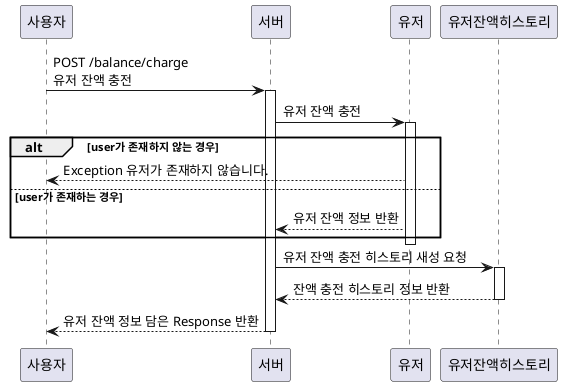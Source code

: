 @startuml
'https://plantuml.com/sequence-diagram

participant 사용자
participant 서버
participant 유저
participant 유저잔액히스토리

사용자 -> 서버 : POST /balance/charge \n유저 잔액 충전
activate 서버

서버 -> 유저 : 유저 잔액 충전
activate 유저
alt user가 존재하지 않는 경우
    유저 --> 사용자 : Exception 유저가 존재하지 않습니다.
else user가 존재하는 경우
    유저 --> 서버 : 유저 잔액 정보 반환
end
deactivate 유저

서버 -> 유저잔액히스토리: 유저 잔액 충전 히스토리 새성 요청
activate 유저잔액히스토리
유저잔액히스토리 --> 서버 : 잔액 충전 히스토리 정보 반환
deactivate 유저잔액히스토리

서버 --> 사용자 : 유저 잔액 정보 담은 Response 반환

deactivate 서버
@enduml